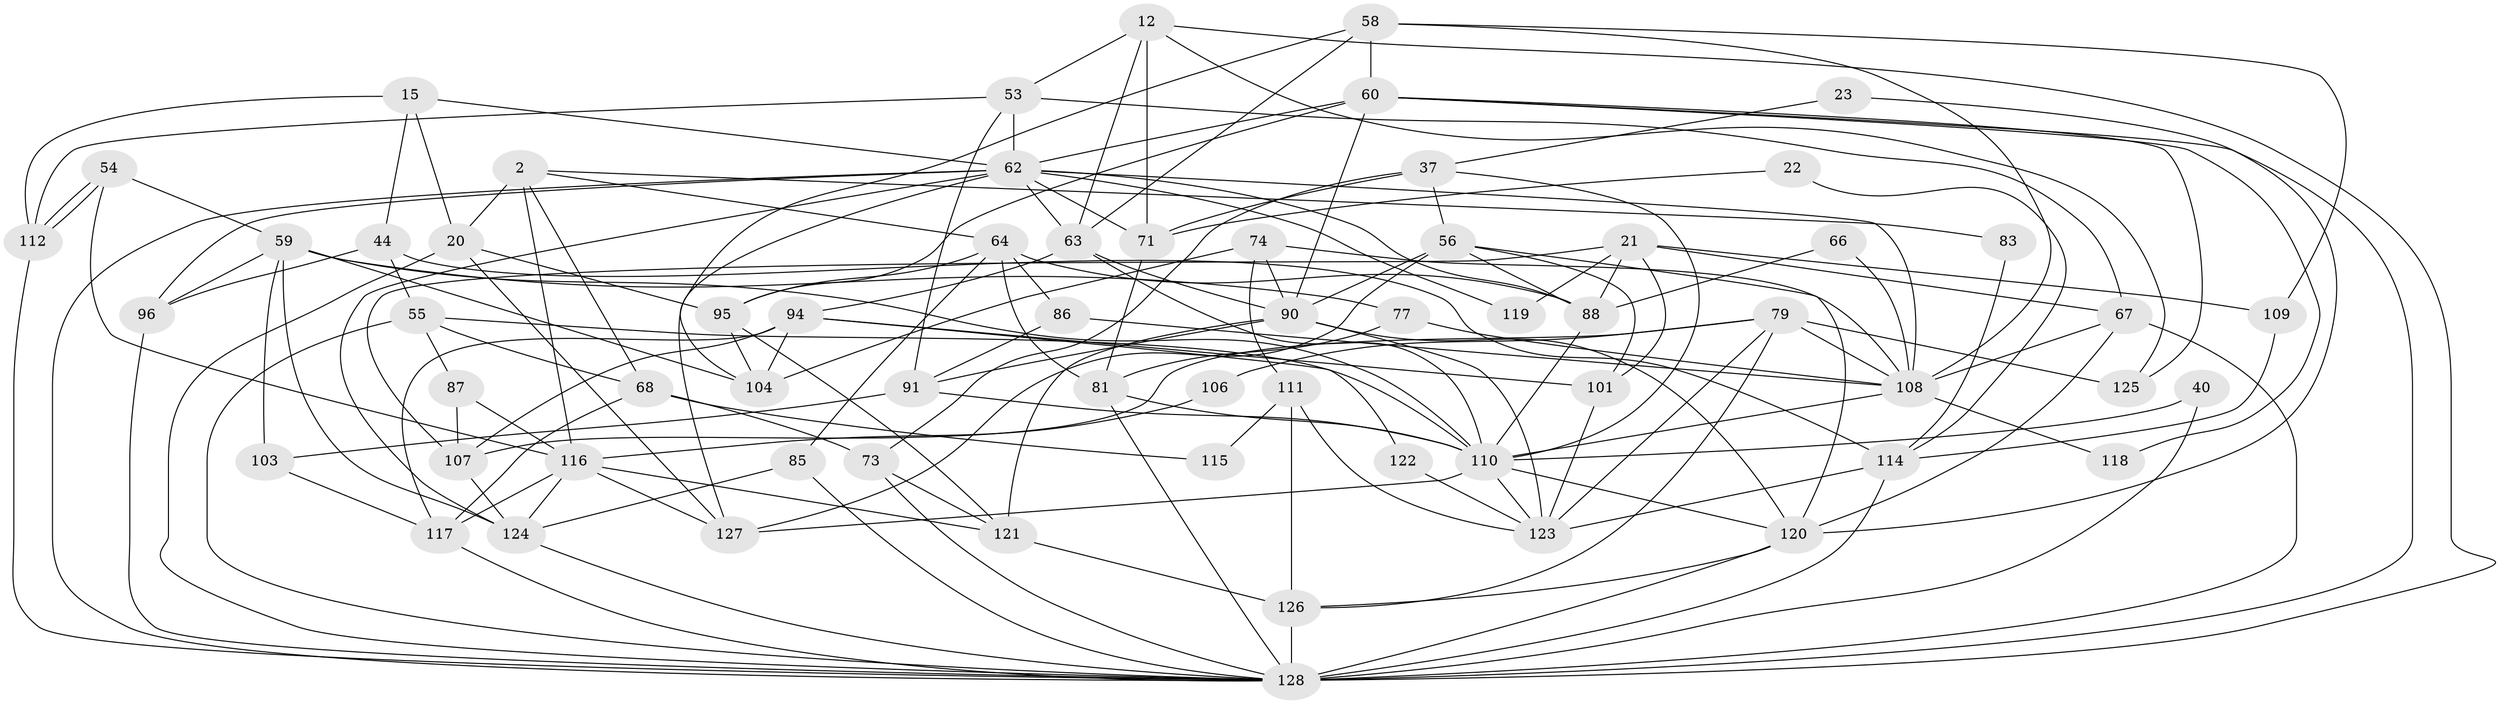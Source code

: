 // original degree distribution, {7: 0.03125, 6: 0.09375, 4: 0.265625, 5: 0.203125, 3: 0.28125, 2: 0.1171875, 8: 0.0078125}
// Generated by graph-tools (version 1.1) at 2025/50/03/09/25 04:50:12]
// undirected, 64 vertices, 161 edges
graph export_dot {
graph [start="1"]
  node [color=gray90,style=filled];
  2;
  12;
  15;
  20 [super="+10"];
  21;
  22;
  23;
  37 [super="+17+29"];
  40;
  44;
  53 [super="+4"];
  54;
  55;
  56 [super="+26+25"];
  58;
  59 [super="+51"];
  60 [super="+13+30"];
  62 [super="+45+28"];
  63 [super="+47"];
  64 [super="+5"];
  66;
  67 [super="+7"];
  68 [super="+61"];
  71 [super="+33"];
  73;
  74;
  77;
  79 [super="+49"];
  81 [super="+72"];
  83;
  85;
  86;
  87;
  88 [super="+70"];
  90 [super="+36+84+43"];
  91 [super="+8"];
  94 [super="+38"];
  95 [super="+80"];
  96 [super="+32"];
  101 [super="+92"];
  103;
  104 [super="+50"];
  106;
  107 [super="+39"];
  108 [super="+35+82+97"];
  109;
  110 [super="+46+76+93"];
  111;
  112 [super="+18"];
  114 [super="+57"];
  115;
  116 [super="+65"];
  117;
  118;
  119;
  120 [super="+98"];
  121 [super="+113"];
  122;
  123 [super="+102"];
  124 [super="+52"];
  125;
  126;
  127 [super="+105"];
  128 [super="+89+100"];
  2 -- 116;
  2 -- 20 [weight=2];
  2 -- 83;
  2 -- 64;
  2 -- 68;
  12 -- 71 [weight=2];
  12 -- 125;
  12 -- 53;
  12 -- 63;
  12 -- 128;
  15 -- 44;
  15 -- 20;
  15 -- 112;
  15 -- 62;
  20 -- 95;
  20 -- 127;
  20 -- 128;
  21 -- 109;
  21 -- 67 [weight=2];
  21 -- 88 [weight=2];
  21 -- 101;
  21 -- 119;
  21 -- 107;
  22 -- 71;
  22 -- 114;
  23 -- 37;
  23 -- 120;
  37 -- 71 [weight=2];
  37 -- 73;
  37 -- 56;
  37 -- 110;
  40 -- 110 [weight=2];
  40 -- 128 [weight=3];
  44 -- 55;
  44 -- 114;
  44 -- 96;
  53 -- 67;
  53 -- 91;
  53 -- 112;
  53 -- 62;
  54 -- 112;
  54 -- 112;
  54 -- 59;
  54 -- 116;
  55 -- 68;
  55 -- 87;
  55 -- 110;
  55 -- 128;
  56 -- 88 [weight=2];
  56 -- 120;
  56 -- 101;
  56 -- 127 [weight=3];
  56 -- 90 [weight=2];
  58 -- 63;
  58 -- 109;
  58 -- 60;
  58 -- 108;
  58 -- 104;
  59 -- 103;
  59 -- 124 [weight=2];
  59 -- 96;
  59 -- 104;
  59 -- 77;
  59 -- 110;
  60 -- 118;
  60 -- 125;
  60 -- 62 [weight=3];
  60 -- 95;
  60 -- 90;
  60 -- 128;
  62 -- 108;
  62 -- 71;
  62 -- 127;
  62 -- 96;
  62 -- 119;
  62 -- 88;
  62 -- 63;
  62 -- 124;
  62 -- 128;
  63 -- 90;
  63 -- 94 [weight=2];
  63 -- 110 [weight=2];
  64 -- 88;
  64 -- 81 [weight=2];
  64 -- 85;
  64 -- 86;
  64 -- 95;
  66 -- 108;
  66 -- 88;
  67 -- 120;
  67 -- 108 [weight=2];
  67 -- 128;
  68 -- 73;
  68 -- 115;
  68 -- 117;
  71 -- 81;
  73 -- 121;
  73 -- 128;
  74 -- 111;
  74 -- 104;
  74 -- 108;
  74 -- 90;
  77 -- 81;
  77 -- 108;
  79 -- 107;
  79 -- 106;
  79 -- 125;
  79 -- 108 [weight=2];
  79 -- 126;
  79 -- 123;
  81 -- 128;
  81 -- 110;
  83 -- 114;
  85 -- 124;
  85 -- 128;
  86 -- 91;
  86 -- 108;
  87 -- 107;
  87 -- 116;
  88 -- 110;
  90 -- 123 [weight=2];
  90 -- 91;
  90 -- 121;
  90 -- 120;
  91 -- 103;
  91 -- 110;
  94 -- 104;
  94 -- 107;
  94 -- 101 [weight=2];
  94 -- 117;
  94 -- 122;
  95 -- 104;
  95 -- 121;
  96 -- 128;
  101 -- 123;
  103 -- 117;
  106 -- 116;
  107 -- 124;
  108 -- 118;
  108 -- 110 [weight=3];
  109 -- 114;
  110 -- 123 [weight=2];
  110 -- 127;
  110 -- 120 [weight=2];
  111 -- 126;
  111 -- 115;
  111 -- 123;
  112 -- 128;
  114 -- 123 [weight=2];
  114 -- 128 [weight=3];
  116 -- 127 [weight=2];
  116 -- 117;
  116 -- 121;
  116 -- 124;
  117 -- 128;
  120 -- 126;
  120 -- 128;
  121 -- 126 [weight=2];
  122 -- 123;
  124 -- 128;
  126 -- 128;
}
